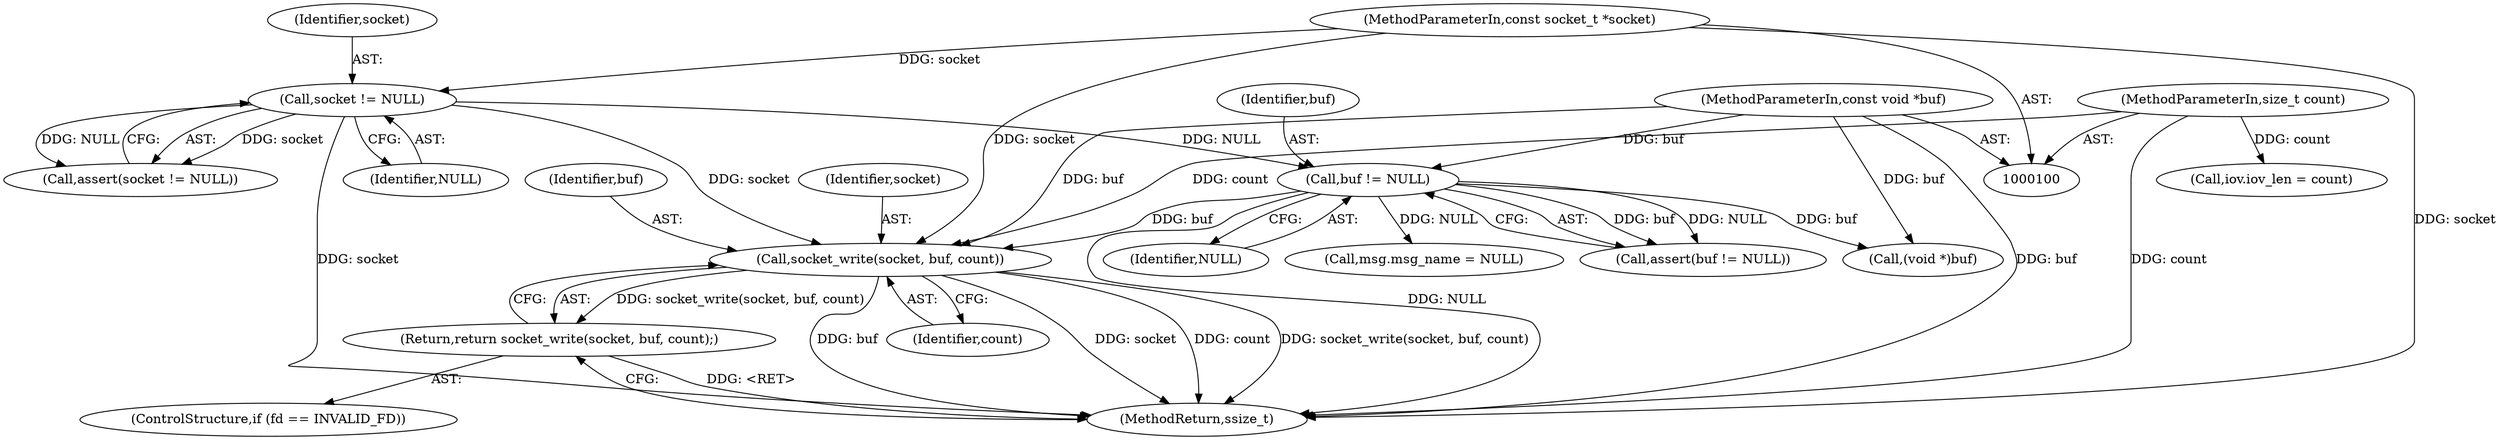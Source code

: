 digraph "0_Android_472271b153c5dc53c28beac55480a8d8434b2d5c_65@API" {
"1000119" [label="(Call,socket_write(socket, buf, count))"];
"1000107" [label="(Call,socket != NULL)"];
"1000101" [label="(MethodParameterIn,const socket_t *socket)"];
"1000111" [label="(Call,buf != NULL)"];
"1000102" [label="(MethodParameterIn,const void *buf)"];
"1000103" [label="(MethodParameterIn,size_t count)"];
"1000118" [label="(Return,return socket_write(socket, buf, count);)"];
"1000118" [label="(Return,return socket_write(socket, buf, count);)"];
"1000130" [label="(Call,(void *)buf)"];
"1000111" [label="(Call,buf != NULL)"];
"1000113" [label="(Identifier,NULL)"];
"1000119" [label="(Call,socket_write(socket, buf, count))"];
"1000114" [label="(ControlStructure,if (fd == INVALID_FD))"];
"1000160" [label="(Call,msg.msg_name = NULL)"];
"1000106" [label="(Call,assert(socket != NULL))"];
"1000120" [label="(Identifier,socket)"];
"1000103" [label="(MethodParameterIn,size_t count)"];
"1000108" [label="(Identifier,socket)"];
"1000122" [label="(Identifier,count)"];
"1000102" [label="(MethodParameterIn,const void *buf)"];
"1000110" [label="(Call,assert(buf != NULL))"];
"1000215" [label="(MethodReturn,ssize_t)"];
"1000133" [label="(Call,iov.iov_len = count)"];
"1000107" [label="(Call,socket != NULL)"];
"1000109" [label="(Identifier,NULL)"];
"1000112" [label="(Identifier,buf)"];
"1000121" [label="(Identifier,buf)"];
"1000101" [label="(MethodParameterIn,const socket_t *socket)"];
"1000119" -> "1000118"  [label="AST: "];
"1000119" -> "1000122"  [label="CFG: "];
"1000120" -> "1000119"  [label="AST: "];
"1000121" -> "1000119"  [label="AST: "];
"1000122" -> "1000119"  [label="AST: "];
"1000118" -> "1000119"  [label="CFG: "];
"1000119" -> "1000215"  [label="DDG: buf"];
"1000119" -> "1000215"  [label="DDG: socket"];
"1000119" -> "1000215"  [label="DDG: count"];
"1000119" -> "1000215"  [label="DDG: socket_write(socket, buf, count)"];
"1000119" -> "1000118"  [label="DDG: socket_write(socket, buf, count)"];
"1000107" -> "1000119"  [label="DDG: socket"];
"1000101" -> "1000119"  [label="DDG: socket"];
"1000111" -> "1000119"  [label="DDG: buf"];
"1000102" -> "1000119"  [label="DDG: buf"];
"1000103" -> "1000119"  [label="DDG: count"];
"1000107" -> "1000106"  [label="AST: "];
"1000107" -> "1000109"  [label="CFG: "];
"1000108" -> "1000107"  [label="AST: "];
"1000109" -> "1000107"  [label="AST: "];
"1000106" -> "1000107"  [label="CFG: "];
"1000107" -> "1000215"  [label="DDG: socket"];
"1000107" -> "1000106"  [label="DDG: socket"];
"1000107" -> "1000106"  [label="DDG: NULL"];
"1000101" -> "1000107"  [label="DDG: socket"];
"1000107" -> "1000111"  [label="DDG: NULL"];
"1000101" -> "1000100"  [label="AST: "];
"1000101" -> "1000215"  [label="DDG: socket"];
"1000111" -> "1000110"  [label="AST: "];
"1000111" -> "1000113"  [label="CFG: "];
"1000112" -> "1000111"  [label="AST: "];
"1000113" -> "1000111"  [label="AST: "];
"1000110" -> "1000111"  [label="CFG: "];
"1000111" -> "1000215"  [label="DDG: NULL"];
"1000111" -> "1000110"  [label="DDG: buf"];
"1000111" -> "1000110"  [label="DDG: NULL"];
"1000102" -> "1000111"  [label="DDG: buf"];
"1000111" -> "1000130"  [label="DDG: buf"];
"1000111" -> "1000160"  [label="DDG: NULL"];
"1000102" -> "1000100"  [label="AST: "];
"1000102" -> "1000215"  [label="DDG: buf"];
"1000102" -> "1000130"  [label="DDG: buf"];
"1000103" -> "1000100"  [label="AST: "];
"1000103" -> "1000215"  [label="DDG: count"];
"1000103" -> "1000133"  [label="DDG: count"];
"1000118" -> "1000114"  [label="AST: "];
"1000215" -> "1000118"  [label="CFG: "];
"1000118" -> "1000215"  [label="DDG: <RET>"];
}
